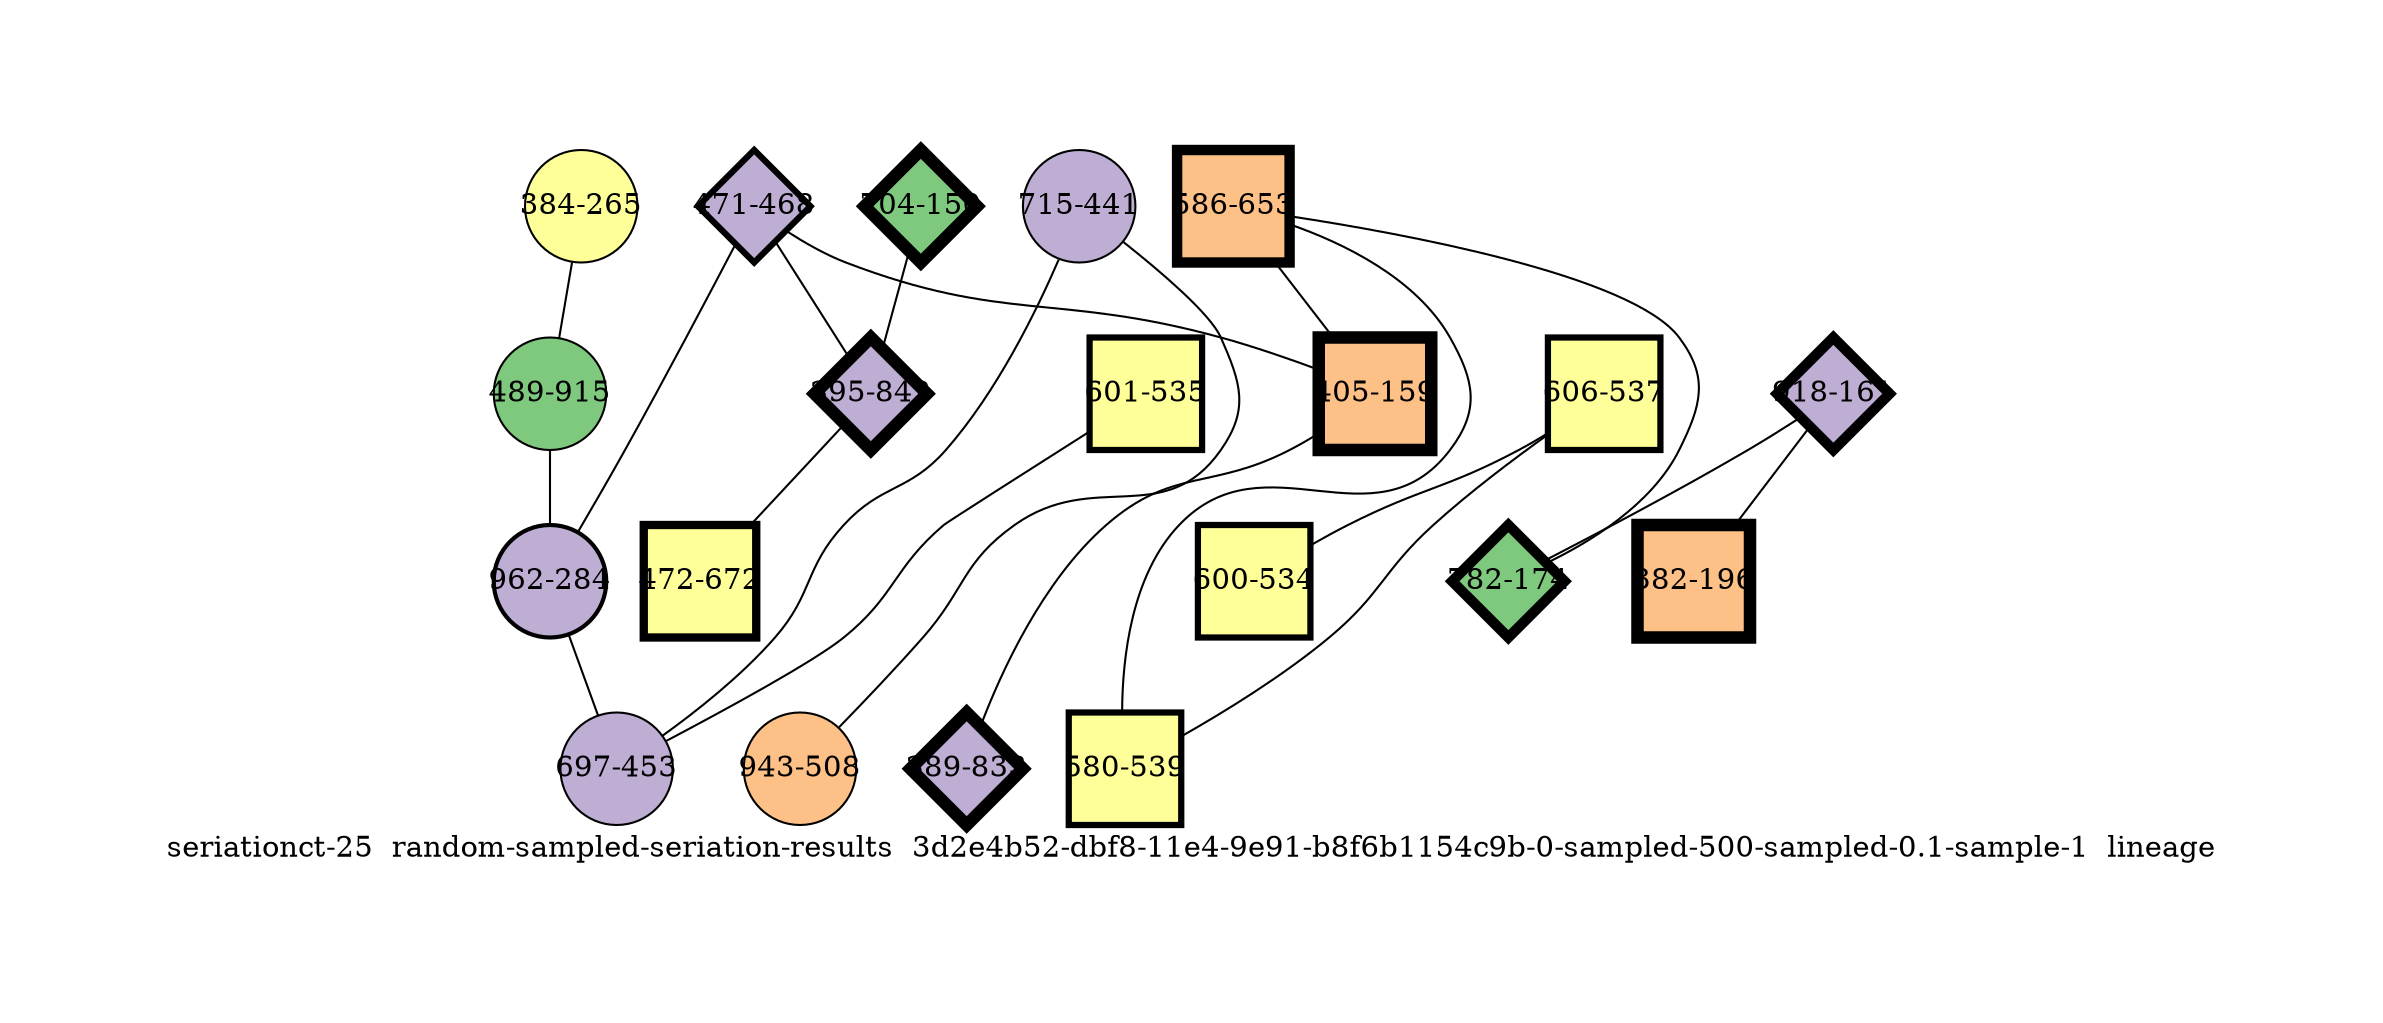 strict graph "seriationct-25  random-sampled-seriation-results  3d2e4b52-dbf8-11e4-9e91-b8f6b1154c9b-0-sampled-500-sampled-0.1-sample-1  lineage" {
labelloc=b;
ratio=auto;
pad="1.0";
label="seriationct-25  random-sampled-seriation-results  3d2e4b52-dbf8-11e4-9e91-b8f6b1154c9b-0-sampled-500-sampled-0.1-sample-1  lineage";
node [width="0.75", style=filled, fixedsize=true, height="0.75", shape=circle, label=""];
0 [xCoordinate="468.0", appears_in_slice=3, yCoordinate="471.0", colorscheme=accent6, lineage_id=2, short_label="471-468", label="471-468", shape=diamond, cluster_id=1, fillcolor=2, size="500.0", id=0, penwidth="3.0"];
1 [xCoordinate="265.0", appears_in_slice=1, yCoordinate="384.0", colorscheme=accent6, lineage_id=0, short_label="384-265", label="384-265", shape=circle, cluster_id=3, fillcolor=4, size="500.0", id=11, penwidth="1.0"];
2 [xCoordinate="441.0", appears_in_slice=1, yCoordinate="715.0", colorscheme=accent6, lineage_id=0, short_label="715-441", label="715-441", shape=circle, cluster_id=1, fillcolor=2, size="500.0", id=2, penwidth="1.0"];
3 [xCoordinate="537.0", appears_in_slice=3, yCoordinate="606.0", colorscheme=accent6, lineage_id=1, short_label="606-537", label="606-537", shape=square, cluster_id=3, fillcolor=4, size="500.0", id=3, penwidth="3.0"];
4 [xCoordinate="150.0", appears_in_slice=6, yCoordinate="704.0", colorscheme=accent6, lineage_id=2, short_label="704-150", label="704-150", shape=diamond, cluster_id=0, fillcolor=1, size="500.0", id=4, penwidth="6.0"];
5 [xCoordinate="915.0", appears_in_slice=1, yCoordinate="489.0", colorscheme=accent6, lineage_id=0, short_label="489-915", label="489-915", shape=circle, cluster_id=0, fillcolor=1, size="500.0", id=5, penwidth="1.0"];
6 [xCoordinate="842.0", appears_in_slice=6, yCoordinate="395.0", colorscheme=accent6, lineage_id=2, short_label="395-842", label="395-842", shape=diamond, cluster_id=1, fillcolor=2, size="500.0", id=6, penwidth="6.0"];
7 [xCoordinate="161.0", appears_in_slice=5, yCoordinate="918.0", colorscheme=accent6, lineage_id=2, short_label="918-161", label="918-161", shape=diamond, cluster_id=1, fillcolor=2, size="500.0", id=7, penwidth="5.0"];
8 [xCoordinate="653.0", appears_in_slice=5, yCoordinate="586.0", colorscheme=accent6, lineage_id=1, short_label="586-653", label="586-653", shape=square, cluster_id=2, fillcolor=3, size="500.0", id=8, penwidth="5.0"];
9 [xCoordinate="535.0", appears_in_slice=3, yCoordinate="601.0", colorscheme=accent6, lineage_id=1, short_label="601-535", label="601-535", shape=square, cluster_id=3, fillcolor=4, size="500.0", id=9, penwidth="3.0"];
10 [xCoordinate="284.0", appears_in_slice=2, yCoordinate="962.0", colorscheme=accent6, lineage_id=0, short_label="962-284", label="962-284", shape=circle, cluster_id=1, fillcolor=2, size="500.0", id=10, penwidth="2.0"];
11 [xCoordinate="534.0", appears_in_slice=3, yCoordinate="600.0", colorscheme=accent6, lineage_id=1, short_label="600-534", label="600-534", shape=square, cluster_id=3, fillcolor=4, size="500.0", id=1, penwidth="3.0"];
12 [xCoordinate="672.0", appears_in_slice=4, yCoordinate="472.0", colorscheme=accent6, lineage_id=1, short_label="472-672", label="472-672", shape=square, cluster_id=3, fillcolor=4, size="500.0", id=12, penwidth="4.0"];
13 [xCoordinate="539.0", appears_in_slice=3, yCoordinate="580.0", colorscheme=accent6, lineage_id=1, short_label="580-539", label="580-539", shape=square, cluster_id=3, fillcolor=4, size="500.0", id=13, penwidth="3.0"];
14 [xCoordinate="174.0", appears_in_slice=5, yCoordinate="782.0", colorscheme=accent6, lineage_id=2, short_label="782-174", label="782-174", shape=diamond, cluster_id=0, fillcolor=1, size="500.0", id=14, penwidth="5.0"];
15 [xCoordinate="196.0", appears_in_slice=6, yCoordinate="382.0", colorscheme=accent6, lineage_id=1, short_label="382-196", label="382-196", shape=square, cluster_id=2, fillcolor=3, size="500.0", id=17, penwidth="6.0"];
16 [xCoordinate="453.0", appears_in_slice=1, yCoordinate="697.0", colorscheme=accent6, lineage_id=0, short_label="697-453", label="697-453", shape=circle, cluster_id=1, fillcolor=2, size="500.0", id=15, penwidth="1.0"];
17 [xCoordinate="508.0", appears_in_slice=1, yCoordinate="943.0", colorscheme=accent6, lineage_id=0, short_label="943-508", label="943-508", shape=circle, cluster_id=2, fillcolor=3, size="500.0", id=16, penwidth="1.0"];
18 [xCoordinate="159.0", appears_in_slice=6, yCoordinate="405.0", colorscheme=accent6, lineage_id=1, short_label="405-159", label="405-159", shape=square, cluster_id=2, fillcolor=3, size="500.0", id=18, penwidth="6.0"];
19 [xCoordinate="833.0", appears_in_slice=6, yCoordinate="389.0", colorscheme=accent6, lineage_id=2, short_label="389-833", label="389-833", shape=diamond, cluster_id=1, fillcolor=2, size="500.0", id=19, penwidth="6.0"];
0 -- 10  [inverseweight="1.79256380794", weight="0.557860197541"];
0 -- 18  [inverseweight="1.53230119597", weight="0.65261320857"];
0 -- 6  [inverseweight="2.45286721337", weight="0.4076861538"];
1 -- 5  [inverseweight="1.32763847205", weight="0.753217100178"];
2 -- 16  [inverseweight="27.4410649974", weight="0.0364417343166"];
2 -- 17  [inverseweight="7.35453186144", weight="0.135970585054"];
3 -- 11  [inverseweight="26.7261241912", weight="0.0374165738677"];
3 -- 13  [inverseweight="10.6358907453", weight="0.0940212741883"];
4 -- 6  [inverseweight="17.1700704936", weight="0.0582408791142"];
5 -- 10  [inverseweight="3.25872960899", weight="0.306868049819"];
6 -- 12  [inverseweight="2.80262718092", weight="0.356808071658"];
7 -- 14  [inverseweight="23.8909241284", weight="0.0418568990729"];
7 -- 15  [inverseweight="1.51104991222", weight="0.661791507954"];
8 -- 18  [inverseweight="2.35138603326", weight="0.42528108352"];
8 -- 13  [inverseweight="3.2186469798", weight="0.310689555666"];
8 -- 14  [inverseweight="2.02920339939", weight="0.492804220761"];
9 -- 16  [inverseweight="3.27280084395", weight="0.305548686791"];
10 -- 16  [inverseweight="3.8837953469", weight="0.257480096318"];
18 -- 19  [inverseweight="1.21267099184", weight="0.824625975822"];
}
